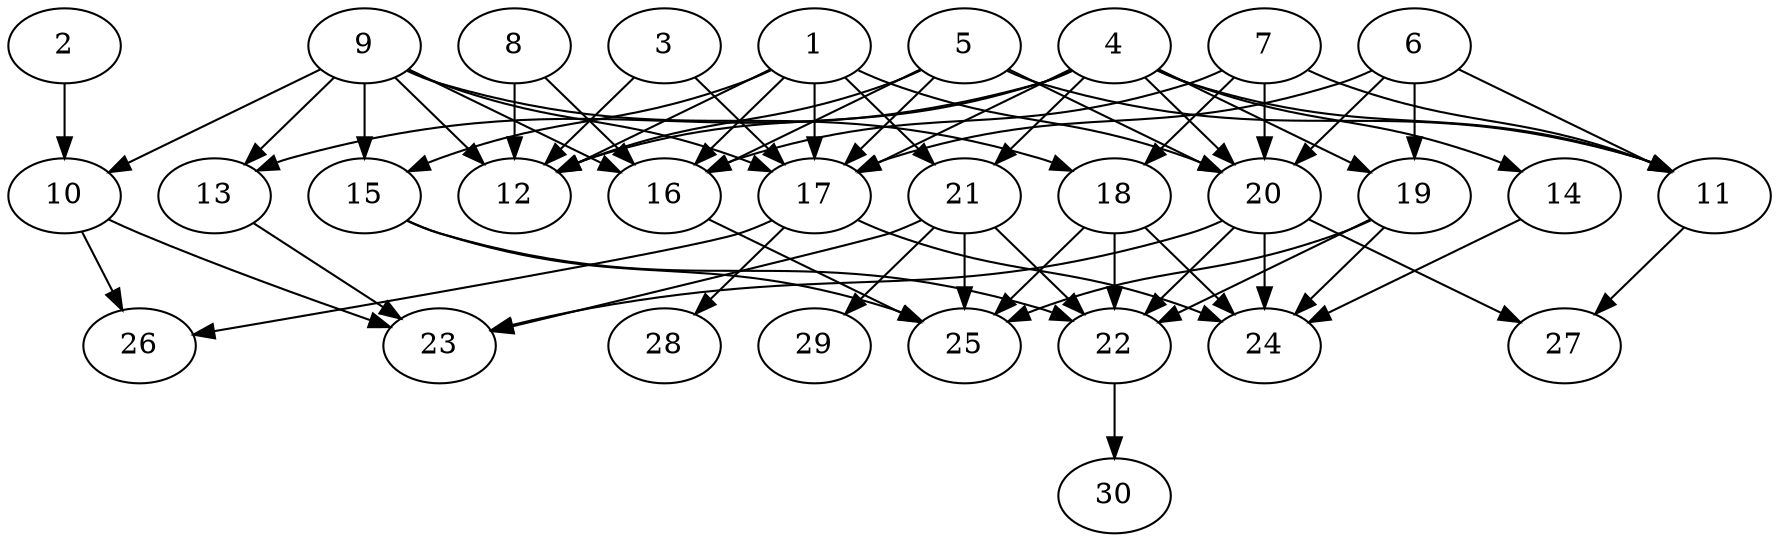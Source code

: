 // DAG automatically generated by daggen at Thu Oct  3 14:04:18 2019
// ./daggen --dot -n 30 --ccr 0.5 --fat 0.7 --regular 0.7 --density 0.6 --mindata 5242880 --maxdata 52428800 
digraph G {
  1 [size="35604480", alpha="0.12", expect_size="17802240"] 
  1 -> 12 [size ="17802240"]
  1 -> 15 [size ="17802240"]
  1 -> 16 [size ="17802240"]
  1 -> 17 [size ="17802240"]
  1 -> 20 [size ="17802240"]
  1 -> 21 [size ="17802240"]
  2 [size="56434688", alpha="0.06", expect_size="28217344"] 
  2 -> 10 [size ="28217344"]
  3 [size="47558656", alpha="0.19", expect_size="23779328"] 
  3 -> 12 [size ="23779328"]
  3 -> 17 [size ="23779328"]
  4 [size="74160128", alpha="0.15", expect_size="37080064"] 
  4 -> 11 [size ="37080064"]
  4 -> 12 [size ="37080064"]
  4 -> 13 [size ="37080064"]
  4 -> 14 [size ="37080064"]
  4 -> 17 [size ="37080064"]
  4 -> 19 [size ="37080064"]
  4 -> 20 [size ="37080064"]
  4 -> 21 [size ="37080064"]
  5 [size="90632192", alpha="0.05", expect_size="45316096"] 
  5 -> 11 [size ="45316096"]
  5 -> 12 [size ="45316096"]
  5 -> 16 [size ="45316096"]
  5 -> 17 [size ="45316096"]
  5 -> 20 [size ="45316096"]
  6 [size="73775104", alpha="0.14", expect_size="36887552"] 
  6 -> 11 [size ="36887552"]
  6 -> 17 [size ="36887552"]
  6 -> 19 [size ="36887552"]
  6 -> 20 [size ="36887552"]
  7 [size="22272000", alpha="0.12", expect_size="11136000"] 
  7 -> 11 [size ="11136000"]
  7 -> 16 [size ="11136000"]
  7 -> 18 [size ="11136000"]
  7 -> 20 [size ="11136000"]
  8 [size="62842880", alpha="0.17", expect_size="31421440"] 
  8 -> 12 [size ="31421440"]
  8 -> 16 [size ="31421440"]
  9 [size="87566336", alpha="0.09", expect_size="43783168"] 
  9 -> 10 [size ="43783168"]
  9 -> 12 [size ="43783168"]
  9 -> 13 [size ="43783168"]
  9 -> 15 [size ="43783168"]
  9 -> 16 [size ="43783168"]
  9 -> 17 [size ="43783168"]
  9 -> 18 [size ="43783168"]
  10 [size="31539200", alpha="0.12", expect_size="15769600"] 
  10 -> 23 [size ="15769600"]
  10 -> 26 [size ="15769600"]
  11 [size="93614080", alpha="0.09", expect_size="46807040"] 
  11 -> 27 [size ="46807040"]
  12 [size="56068096", alpha="0.11", expect_size="28034048"] 
  13 [size="84037632", alpha="0.01", expect_size="42018816"] 
  13 -> 23 [size ="42018816"]
  14 [size="77756416", alpha="0.18", expect_size="38878208"] 
  14 -> 24 [size ="38878208"]
  15 [size="56008704", alpha="0.12", expect_size="28004352"] 
  15 -> 22 [size ="28004352"]
  15 -> 25 [size ="28004352"]
  16 [size="80529408", alpha="0.12", expect_size="40264704"] 
  16 -> 25 [size ="40264704"]
  17 [size="54480896", alpha="0.14", expect_size="27240448"] 
  17 -> 24 [size ="27240448"]
  17 -> 26 [size ="27240448"]
  17 -> 28 [size ="27240448"]
  18 [size="14573568", alpha="0.11", expect_size="7286784"] 
  18 -> 22 [size ="7286784"]
  18 -> 24 [size ="7286784"]
  18 -> 25 [size ="7286784"]
  19 [size="95340544", alpha="0.05", expect_size="47670272"] 
  19 -> 22 [size ="47670272"]
  19 -> 24 [size ="47670272"]
  19 -> 25 [size ="47670272"]
  20 [size="41463808", alpha="0.16", expect_size="20731904"] 
  20 -> 22 [size ="20731904"]
  20 -> 23 [size ="20731904"]
  20 -> 24 [size ="20731904"]
  20 -> 27 [size ="20731904"]
  21 [size="99049472", alpha="0.12", expect_size="49524736"] 
  21 -> 22 [size ="49524736"]
  21 -> 23 [size ="49524736"]
  21 -> 25 [size ="49524736"]
  21 -> 29 [size ="49524736"]
  22 [size="46645248", alpha="0.18", expect_size="23322624"] 
  22 -> 30 [size ="23322624"]
  23 [size="97724416", alpha="0.12", expect_size="48862208"] 
  24 [size="102103040", alpha="0.19", expect_size="51051520"] 
  25 [size="94001152", alpha="0.04", expect_size="47000576"] 
  26 [size="55910400", alpha="0.02", expect_size="27955200"] 
  27 [size="19869696", alpha="0.02", expect_size="9934848"] 
  28 [size="85272576", alpha="0.13", expect_size="42636288"] 
  29 [size="43915264", alpha="0.01", expect_size="21957632"] 
  30 [size="66498560", alpha="0.13", expect_size="33249280"] 
}
